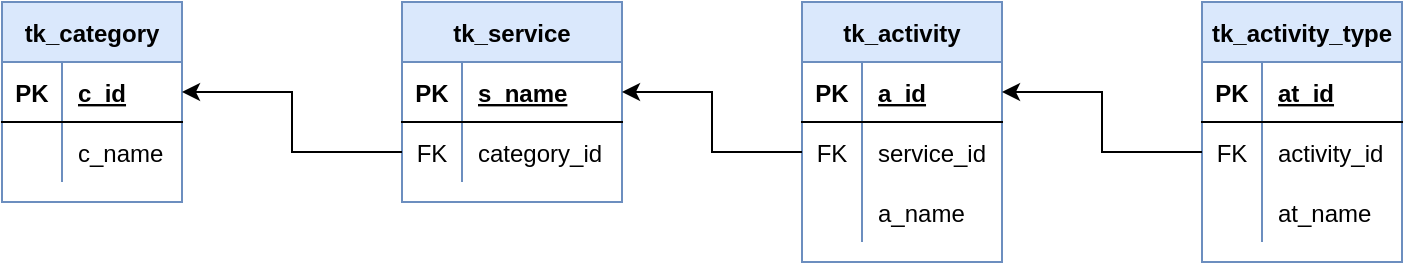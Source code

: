 <mxfile version="16.5.1" type="device"><diagram id="LL8BwEYzm0j79LX7NcTC" name="Page-1"><mxGraphModel dx="1730" dy="641" grid="1" gridSize="10" guides="1" tooltips="1" connect="1" arrows="1" fold="1" page="1" pageScale="1" pageWidth="827" pageHeight="1169" math="0" shadow="0"><root><mxCell id="0"/><mxCell id="1" parent="0"/><mxCell id="ydSk5k9k4K6FQabfnG0n-1" value="tk_category" style="shape=table;startSize=30;container=1;collapsible=1;childLayout=tableLayout;fixedRows=1;rowLines=0;fontStyle=1;align=center;resizeLast=1;fillColor=#dae8fc;strokeColor=#6c8ebf;" vertex="1" parent="1"><mxGeometry x="-760" y="40" width="90" height="100" as="geometry"/></mxCell><mxCell id="ydSk5k9k4K6FQabfnG0n-2" value="" style="shape=tableRow;horizontal=0;startSize=0;swimlaneHead=0;swimlaneBody=0;fillColor=none;collapsible=0;dropTarget=0;points=[[0,0.5],[1,0.5]];portConstraint=eastwest;top=0;left=0;right=0;bottom=1;" vertex="1" parent="ydSk5k9k4K6FQabfnG0n-1"><mxGeometry y="30" width="90" height="30" as="geometry"/></mxCell><mxCell id="ydSk5k9k4K6FQabfnG0n-3" value="PK" style="shape=partialRectangle;overflow=hidden;connectable=0;fillColor=none;top=0;left=0;bottom=0;right=0;fontStyle=1;" vertex="1" parent="ydSk5k9k4K6FQabfnG0n-2"><mxGeometry width="30" height="30" as="geometry"><mxRectangle width="30" height="30" as="alternateBounds"/></mxGeometry></mxCell><mxCell id="ydSk5k9k4K6FQabfnG0n-4" value="c_id" style="shape=partialRectangle;overflow=hidden;connectable=0;fillColor=none;align=left;top=0;left=0;bottom=0;right=0;spacingLeft=6;fontStyle=5;" vertex="1" parent="ydSk5k9k4K6FQabfnG0n-2"><mxGeometry x="30" width="60" height="30" as="geometry"><mxRectangle width="60" height="30" as="alternateBounds"/></mxGeometry></mxCell><mxCell id="ydSk5k9k4K6FQabfnG0n-5" value="" style="shape=tableRow;horizontal=0;startSize=0;swimlaneHead=0;swimlaneBody=0;fillColor=none;collapsible=0;dropTarget=0;points=[[0,0.5],[1,0.5]];portConstraint=eastwest;top=0;left=0;right=0;bottom=0;" vertex="1" parent="ydSk5k9k4K6FQabfnG0n-1"><mxGeometry y="60" width="90" height="30" as="geometry"/></mxCell><mxCell id="ydSk5k9k4K6FQabfnG0n-6" value="" style="shape=partialRectangle;overflow=hidden;connectable=0;fillColor=none;top=0;left=0;bottom=0;right=0;" vertex="1" parent="ydSk5k9k4K6FQabfnG0n-5"><mxGeometry width="30" height="30" as="geometry"><mxRectangle width="30" height="30" as="alternateBounds"/></mxGeometry></mxCell><mxCell id="ydSk5k9k4K6FQabfnG0n-7" value="c_name" style="shape=partialRectangle;overflow=hidden;connectable=0;fillColor=none;align=left;top=0;left=0;bottom=0;right=0;spacingLeft=6;" vertex="1" parent="ydSk5k9k4K6FQabfnG0n-5"><mxGeometry x="30" width="60" height="30" as="geometry"><mxRectangle width="60" height="30" as="alternateBounds"/></mxGeometry></mxCell><mxCell id="ydSk5k9k4K6FQabfnG0n-8" value="tk_service" style="shape=table;startSize=30;container=1;collapsible=1;childLayout=tableLayout;fixedRows=1;rowLines=0;fontStyle=1;align=center;resizeLast=1;fillColor=#dae8fc;strokeColor=#6c8ebf;" vertex="1" parent="1"><mxGeometry x="-560" y="40" width="110" height="100" as="geometry"/></mxCell><mxCell id="ydSk5k9k4K6FQabfnG0n-9" value="" style="shape=tableRow;horizontal=0;startSize=0;swimlaneHead=0;swimlaneBody=0;fillColor=none;collapsible=0;dropTarget=0;points=[[0,0.5],[1,0.5]];portConstraint=eastwest;top=0;left=0;right=0;bottom=1;" vertex="1" parent="ydSk5k9k4K6FQabfnG0n-8"><mxGeometry y="30" width="110" height="30" as="geometry"/></mxCell><mxCell id="ydSk5k9k4K6FQabfnG0n-10" value="PK" style="shape=partialRectangle;overflow=hidden;connectable=0;fillColor=none;top=0;left=0;bottom=0;right=0;fontStyle=1;" vertex="1" parent="ydSk5k9k4K6FQabfnG0n-9"><mxGeometry width="30" height="30" as="geometry"><mxRectangle width="30" height="30" as="alternateBounds"/></mxGeometry></mxCell><mxCell id="ydSk5k9k4K6FQabfnG0n-11" value="s_name" style="shape=partialRectangle;overflow=hidden;connectable=0;fillColor=none;align=left;top=0;left=0;bottom=0;right=0;spacingLeft=6;fontStyle=5;" vertex="1" parent="ydSk5k9k4K6FQabfnG0n-9"><mxGeometry x="30" width="80" height="30" as="geometry"><mxRectangle width="80" height="30" as="alternateBounds"/></mxGeometry></mxCell><mxCell id="ydSk5k9k4K6FQabfnG0n-12" value="" style="shape=tableRow;horizontal=0;startSize=0;swimlaneHead=0;swimlaneBody=0;fillColor=none;collapsible=0;dropTarget=0;points=[[0,0.5],[1,0.5]];portConstraint=eastwest;top=0;left=0;right=0;bottom=0;" vertex="1" parent="ydSk5k9k4K6FQabfnG0n-8"><mxGeometry y="60" width="110" height="30" as="geometry"/></mxCell><mxCell id="ydSk5k9k4K6FQabfnG0n-13" value="FK" style="shape=partialRectangle;overflow=hidden;connectable=0;fillColor=none;top=0;left=0;bottom=0;right=0;" vertex="1" parent="ydSk5k9k4K6FQabfnG0n-12"><mxGeometry width="30" height="30" as="geometry"><mxRectangle width="30" height="30" as="alternateBounds"/></mxGeometry></mxCell><mxCell id="ydSk5k9k4K6FQabfnG0n-14" value="category_id" style="shape=partialRectangle;overflow=hidden;connectable=0;fillColor=none;align=left;top=0;left=0;bottom=0;right=0;spacingLeft=6;" vertex="1" parent="ydSk5k9k4K6FQabfnG0n-12"><mxGeometry x="30" width="80" height="30" as="geometry"><mxRectangle width="80" height="30" as="alternateBounds"/></mxGeometry></mxCell><mxCell id="ydSk5k9k4K6FQabfnG0n-21" value="tk_activity" style="shape=table;startSize=30;container=1;collapsible=1;childLayout=tableLayout;fixedRows=1;rowLines=0;fontStyle=1;align=center;resizeLast=1;fillColor=#dae8fc;strokeColor=#6c8ebf;" vertex="1" parent="1"><mxGeometry x="-360" y="40" width="100" height="130" as="geometry"/></mxCell><mxCell id="ydSk5k9k4K6FQabfnG0n-22" value="" style="shape=tableRow;horizontal=0;startSize=0;swimlaneHead=0;swimlaneBody=0;fillColor=none;collapsible=0;dropTarget=0;points=[[0,0.5],[1,0.5]];portConstraint=eastwest;top=0;left=0;right=0;bottom=1;" vertex="1" parent="ydSk5k9k4K6FQabfnG0n-21"><mxGeometry y="30" width="100" height="30" as="geometry"/></mxCell><mxCell id="ydSk5k9k4K6FQabfnG0n-23" value="PK" style="shape=partialRectangle;overflow=hidden;connectable=0;fillColor=none;top=0;left=0;bottom=0;right=0;fontStyle=1;" vertex="1" parent="ydSk5k9k4K6FQabfnG0n-22"><mxGeometry width="30" height="30" as="geometry"><mxRectangle width="30" height="30" as="alternateBounds"/></mxGeometry></mxCell><mxCell id="ydSk5k9k4K6FQabfnG0n-24" value="a_id" style="shape=partialRectangle;overflow=hidden;connectable=0;fillColor=none;align=left;top=0;left=0;bottom=0;right=0;spacingLeft=6;fontStyle=5;" vertex="1" parent="ydSk5k9k4K6FQabfnG0n-22"><mxGeometry x="30" width="70" height="30" as="geometry"><mxRectangle width="70" height="30" as="alternateBounds"/></mxGeometry></mxCell><mxCell id="ydSk5k9k4K6FQabfnG0n-25" value="" style="shape=tableRow;horizontal=0;startSize=0;swimlaneHead=0;swimlaneBody=0;fillColor=none;collapsible=0;dropTarget=0;points=[[0,0.5],[1,0.5]];portConstraint=eastwest;top=0;left=0;right=0;bottom=0;" vertex="1" parent="ydSk5k9k4K6FQabfnG0n-21"><mxGeometry y="60" width="100" height="30" as="geometry"/></mxCell><mxCell id="ydSk5k9k4K6FQabfnG0n-26" value="FK" style="shape=partialRectangle;overflow=hidden;connectable=0;fillColor=none;top=0;left=0;bottom=0;right=0;" vertex="1" parent="ydSk5k9k4K6FQabfnG0n-25"><mxGeometry width="30" height="30" as="geometry"><mxRectangle width="30" height="30" as="alternateBounds"/></mxGeometry></mxCell><mxCell id="ydSk5k9k4K6FQabfnG0n-27" value="service_id" style="shape=partialRectangle;overflow=hidden;connectable=0;fillColor=none;align=left;top=0;left=0;bottom=0;right=0;spacingLeft=6;" vertex="1" parent="ydSk5k9k4K6FQabfnG0n-25"><mxGeometry x="30" width="70" height="30" as="geometry"><mxRectangle width="70" height="30" as="alternateBounds"/></mxGeometry></mxCell><mxCell id="ydSk5k9k4K6FQabfnG0n-28" value="" style="shape=tableRow;horizontal=0;startSize=0;swimlaneHead=0;swimlaneBody=0;fillColor=none;collapsible=0;dropTarget=0;points=[[0,0.5],[1,0.5]];portConstraint=eastwest;top=0;left=0;right=0;bottom=0;" vertex="1" parent="ydSk5k9k4K6FQabfnG0n-21"><mxGeometry y="90" width="100" height="30" as="geometry"/></mxCell><mxCell id="ydSk5k9k4K6FQabfnG0n-29" value="" style="shape=partialRectangle;overflow=hidden;connectable=0;fillColor=none;top=0;left=0;bottom=0;right=0;" vertex="1" parent="ydSk5k9k4K6FQabfnG0n-28"><mxGeometry width="30" height="30" as="geometry"><mxRectangle width="30" height="30" as="alternateBounds"/></mxGeometry></mxCell><mxCell id="ydSk5k9k4K6FQabfnG0n-30" value="a_name" style="shape=partialRectangle;overflow=hidden;connectable=0;fillColor=none;align=left;top=0;left=0;bottom=0;right=0;spacingLeft=6;" vertex="1" parent="ydSk5k9k4K6FQabfnG0n-28"><mxGeometry x="30" width="70" height="30" as="geometry"><mxRectangle width="70" height="30" as="alternateBounds"/></mxGeometry></mxCell><mxCell id="ydSk5k9k4K6FQabfnG0n-34" value="tk_activity_type" style="shape=table;startSize=30;container=1;collapsible=1;childLayout=tableLayout;fixedRows=1;rowLines=0;fontStyle=1;align=center;resizeLast=1;fillColor=#dae8fc;strokeColor=#6c8ebf;" vertex="1" parent="1"><mxGeometry x="-160" y="40" width="100" height="130" as="geometry"/></mxCell><mxCell id="ydSk5k9k4K6FQabfnG0n-35" value="" style="shape=tableRow;horizontal=0;startSize=0;swimlaneHead=0;swimlaneBody=0;fillColor=none;collapsible=0;dropTarget=0;points=[[0,0.5],[1,0.5]];portConstraint=eastwest;top=0;left=0;right=0;bottom=1;" vertex="1" parent="ydSk5k9k4K6FQabfnG0n-34"><mxGeometry y="30" width="100" height="30" as="geometry"/></mxCell><mxCell id="ydSk5k9k4K6FQabfnG0n-36" value="PK" style="shape=partialRectangle;overflow=hidden;connectable=0;fillColor=none;top=0;left=0;bottom=0;right=0;fontStyle=1;" vertex="1" parent="ydSk5k9k4K6FQabfnG0n-35"><mxGeometry width="30" height="30" as="geometry"><mxRectangle width="30" height="30" as="alternateBounds"/></mxGeometry></mxCell><mxCell id="ydSk5k9k4K6FQabfnG0n-37" value="at_id" style="shape=partialRectangle;overflow=hidden;connectable=0;fillColor=none;align=left;top=0;left=0;bottom=0;right=0;spacingLeft=6;fontStyle=5;" vertex="1" parent="ydSk5k9k4K6FQabfnG0n-35"><mxGeometry x="30" width="70" height="30" as="geometry"><mxRectangle width="70" height="30" as="alternateBounds"/></mxGeometry></mxCell><mxCell id="ydSk5k9k4K6FQabfnG0n-38" value="" style="shape=tableRow;horizontal=0;startSize=0;swimlaneHead=0;swimlaneBody=0;fillColor=none;collapsible=0;dropTarget=0;points=[[0,0.5],[1,0.5]];portConstraint=eastwest;top=0;left=0;right=0;bottom=0;" vertex="1" parent="ydSk5k9k4K6FQabfnG0n-34"><mxGeometry y="60" width="100" height="30" as="geometry"/></mxCell><mxCell id="ydSk5k9k4K6FQabfnG0n-39" value="FK" style="shape=partialRectangle;overflow=hidden;connectable=0;fillColor=none;top=0;left=0;bottom=0;right=0;" vertex="1" parent="ydSk5k9k4K6FQabfnG0n-38"><mxGeometry width="30" height="30" as="geometry"><mxRectangle width="30" height="30" as="alternateBounds"/></mxGeometry></mxCell><mxCell id="ydSk5k9k4K6FQabfnG0n-40" value="activity_id" style="shape=partialRectangle;overflow=hidden;connectable=0;fillColor=none;align=left;top=0;left=0;bottom=0;right=0;spacingLeft=6;" vertex="1" parent="ydSk5k9k4K6FQabfnG0n-38"><mxGeometry x="30" width="70" height="30" as="geometry"><mxRectangle width="70" height="30" as="alternateBounds"/></mxGeometry></mxCell><mxCell id="ydSk5k9k4K6FQabfnG0n-41" value="" style="shape=tableRow;horizontal=0;startSize=0;swimlaneHead=0;swimlaneBody=0;fillColor=none;collapsible=0;dropTarget=0;points=[[0,0.5],[1,0.5]];portConstraint=eastwest;top=0;left=0;right=0;bottom=0;" vertex="1" parent="ydSk5k9k4K6FQabfnG0n-34"><mxGeometry y="90" width="100" height="30" as="geometry"/></mxCell><mxCell id="ydSk5k9k4K6FQabfnG0n-42" value="" style="shape=partialRectangle;overflow=hidden;connectable=0;fillColor=none;top=0;left=0;bottom=0;right=0;" vertex="1" parent="ydSk5k9k4K6FQabfnG0n-41"><mxGeometry width="30" height="30" as="geometry"><mxRectangle width="30" height="30" as="alternateBounds"/></mxGeometry></mxCell><mxCell id="ydSk5k9k4K6FQabfnG0n-43" value="at_name" style="shape=partialRectangle;overflow=hidden;connectable=0;fillColor=none;align=left;top=0;left=0;bottom=0;right=0;spacingLeft=6;" vertex="1" parent="ydSk5k9k4K6FQabfnG0n-41"><mxGeometry x="30" width="70" height="30" as="geometry"><mxRectangle width="70" height="30" as="alternateBounds"/></mxGeometry></mxCell><mxCell id="ydSk5k9k4K6FQabfnG0n-48" style="edgeStyle=orthogonalEdgeStyle;rounded=0;orthogonalLoop=1;jettySize=auto;html=1;" edge="1" parent="1" source="ydSk5k9k4K6FQabfnG0n-12" target="ydSk5k9k4K6FQabfnG0n-2"><mxGeometry relative="1" as="geometry"/></mxCell><mxCell id="ydSk5k9k4K6FQabfnG0n-49" style="edgeStyle=orthogonalEdgeStyle;rounded=0;orthogonalLoop=1;jettySize=auto;html=1;entryX=1;entryY=0.5;entryDx=0;entryDy=0;" edge="1" parent="1" source="ydSk5k9k4K6FQabfnG0n-25" target="ydSk5k9k4K6FQabfnG0n-9"><mxGeometry relative="1" as="geometry"/></mxCell><mxCell id="ydSk5k9k4K6FQabfnG0n-50" style="edgeStyle=orthogonalEdgeStyle;rounded=0;orthogonalLoop=1;jettySize=auto;html=1;entryX=1;entryY=0.5;entryDx=0;entryDy=0;" edge="1" parent="1" source="ydSk5k9k4K6FQabfnG0n-38" target="ydSk5k9k4K6FQabfnG0n-22"><mxGeometry relative="1" as="geometry"/></mxCell></root></mxGraphModel></diagram></mxfile>